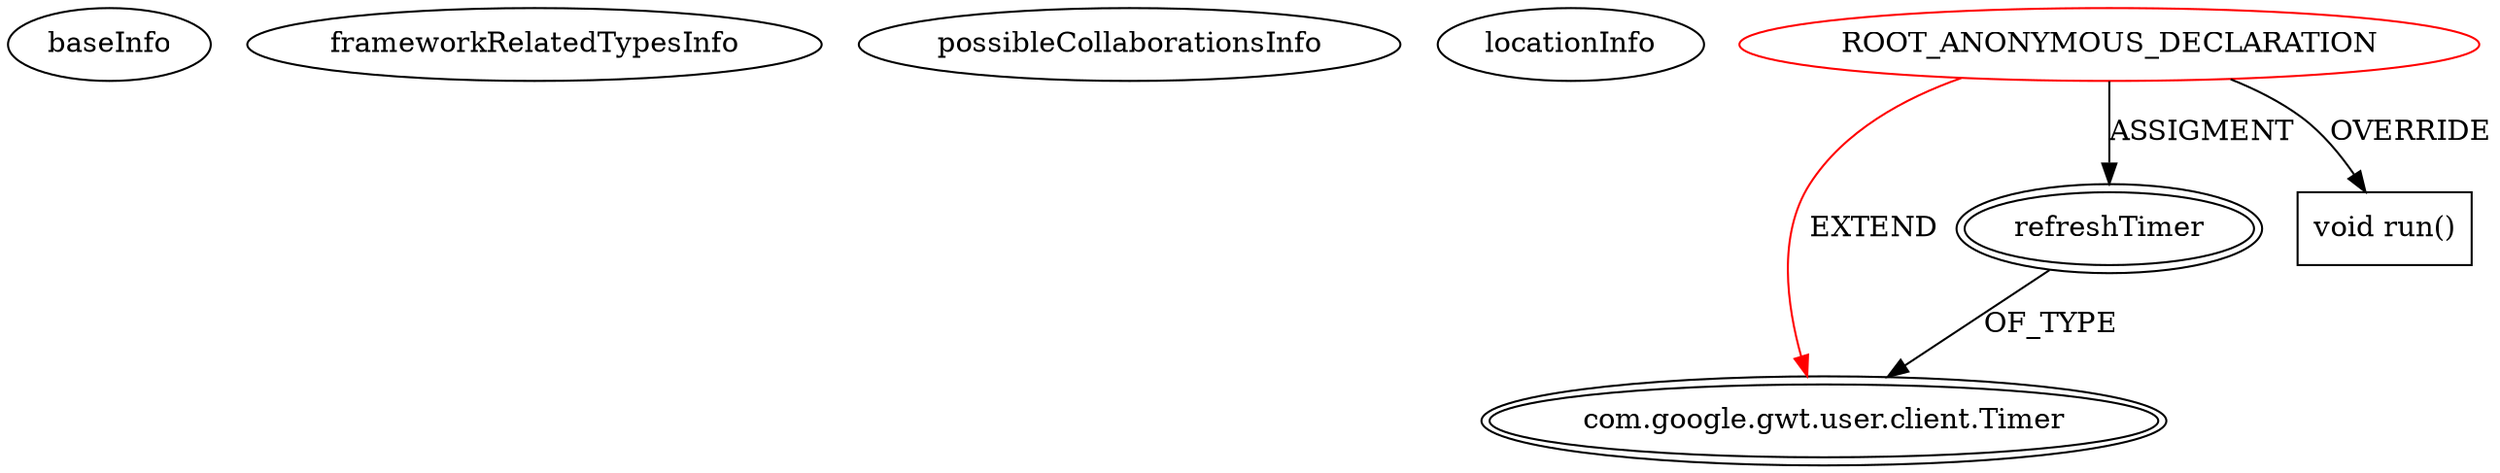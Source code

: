 digraph {
baseInfo[graphId=3350,category="extension_graph",isAnonymous=true,possibleRelation=false]
frameworkRelatedTypesInfo[0="com.google.gwt.user.client.Timer"]
possibleCollaborationsInfo[]
locationInfo[projectName="karandit-gwt-sandbox",filePath="/karandit-gwt-sandbox/gwt-sandbox-master/src/hu/evosoft/eo/downloadstats/client/StatisticsByDomainPanel.java",contextSignature="void run()",graphId="3350"]
0[label="ROOT_ANONYMOUS_DECLARATION",vertexType="ROOT_ANONYMOUS_DECLARATION",isFrameworkType=false,color=red]
1[label="com.google.gwt.user.client.Timer",vertexType="FRAMEWORK_CLASS_TYPE",isFrameworkType=true,peripheries=2]
2[label="refreshTimer",vertexType="OUTSIDE_VARIABLE_EXPRESION",isFrameworkType=true,peripheries=2]
4[label="void run()",vertexType="OVERRIDING_METHOD_DECLARATION",isFrameworkType=false,shape=box]
0->1[label="EXTEND",color=red]
0->2[label="ASSIGMENT"]
2->1[label="OF_TYPE"]
0->4[label="OVERRIDE"]
}
